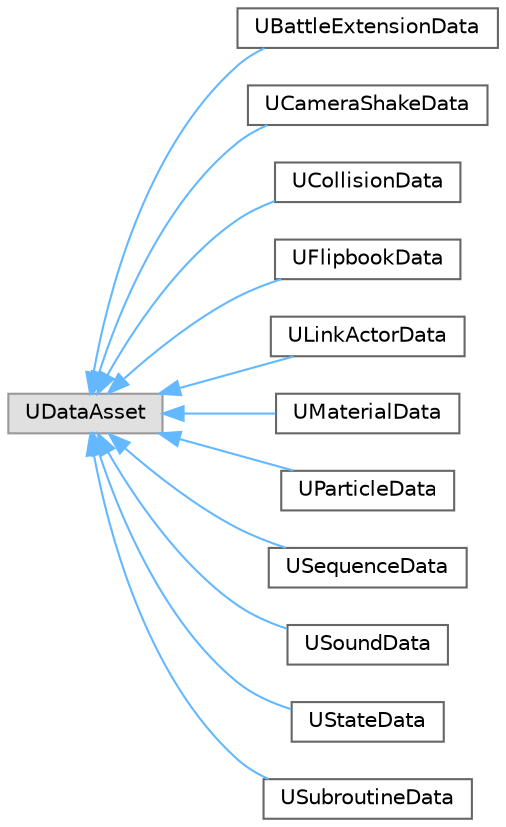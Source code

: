 digraph "Graphical Class Hierarchy"
{
 // LATEX_PDF_SIZE
  bgcolor="transparent";
  edge [fontname=Helvetica,fontsize=10,labelfontname=Helvetica,labelfontsize=10];
  node [fontname=Helvetica,fontsize=10,shape=box,height=0.2,width=0.4];
  rankdir="LR";
  Node0 [id="Node000000",label="UDataAsset",height=0.2,width=0.4,color="grey60", fillcolor="#E0E0E0", style="filled",tooltip=" "];
  Node0 -> Node1 [id="edge26_Node000000_Node000001",dir="back",color="steelblue1",style="solid",tooltip=" "];
  Node1 [id="Node000001",label="UBattleExtensionData",height=0.2,width=0.4,color="grey40", fillcolor="white", style="filled",URL="$class_u_battle_extension_data.html",tooltip=" "];
  Node0 -> Node2 [id="edge27_Node000000_Node000002",dir="back",color="steelblue1",style="solid",tooltip=" "];
  Node2 [id="Node000002",label="UCameraShakeData",height=0.2,width=0.4,color="grey40", fillcolor="white", style="filled",URL="$class_u_camera_shake_data.html",tooltip=" "];
  Node0 -> Node3 [id="edge28_Node000000_Node000003",dir="back",color="steelblue1",style="solid",tooltip=" "];
  Node3 [id="Node000003",label="UCollisionData",height=0.2,width=0.4,color="grey40", fillcolor="white", style="filled",URL="$class_u_collision_data.html",tooltip=" "];
  Node0 -> Node4 [id="edge29_Node000000_Node000004",dir="back",color="steelblue1",style="solid",tooltip=" "];
  Node4 [id="Node000004",label="UFlipbookData",height=0.2,width=0.4,color="grey40", fillcolor="white", style="filled",URL="$class_u_flipbook_data.html",tooltip=" "];
  Node0 -> Node5 [id="edge30_Node000000_Node000005",dir="back",color="steelblue1",style="solid",tooltip=" "];
  Node5 [id="Node000005",label="ULinkActorData",height=0.2,width=0.4,color="grey40", fillcolor="white", style="filled",URL="$class_u_link_actor_data.html",tooltip=" "];
  Node0 -> Node6 [id="edge31_Node000000_Node000006",dir="back",color="steelblue1",style="solid",tooltip=" "];
  Node6 [id="Node000006",label="UMaterialData",height=0.2,width=0.4,color="grey40", fillcolor="white", style="filled",URL="$class_u_material_data.html",tooltip=" "];
  Node0 -> Node7 [id="edge32_Node000000_Node000007",dir="back",color="steelblue1",style="solid",tooltip=" "];
  Node7 [id="Node000007",label="UParticleData",height=0.2,width=0.4,color="grey40", fillcolor="white", style="filled",URL="$class_u_particle_data.html",tooltip=" "];
  Node0 -> Node8 [id="edge33_Node000000_Node000008",dir="back",color="steelblue1",style="solid",tooltip=" "];
  Node8 [id="Node000008",label="USequenceData",height=0.2,width=0.4,color="grey40", fillcolor="white", style="filled",URL="$class_u_sequence_data.html",tooltip=" "];
  Node0 -> Node9 [id="edge34_Node000000_Node000009",dir="back",color="steelblue1",style="solid",tooltip=" "];
  Node9 [id="Node000009",label="USoundData",height=0.2,width=0.4,color="grey40", fillcolor="white", style="filled",URL="$class_u_sound_data.html",tooltip=" "];
  Node0 -> Node10 [id="edge35_Node000000_Node000010",dir="back",color="steelblue1",style="solid",tooltip=" "];
  Node10 [id="Node000010",label="UStateData",height=0.2,width=0.4,color="grey40", fillcolor="white", style="filled",URL="$class_u_state_data.html",tooltip=" "];
  Node0 -> Node11 [id="edge36_Node000000_Node000011",dir="back",color="steelblue1",style="solid",tooltip=" "];
  Node11 [id="Node000011",label="USubroutineData",height=0.2,width=0.4,color="grey40", fillcolor="white", style="filled",URL="$class_u_subroutine_data.html",tooltip=" "];
}
